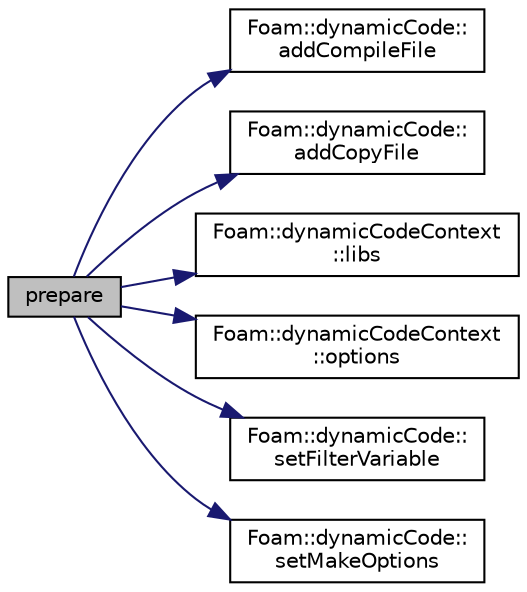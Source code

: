 digraph "prepare"
{
  bgcolor="transparent";
  edge [fontname="Helvetica",fontsize="10",labelfontname="Helvetica",labelfontsize="10"];
  node [fontname="Helvetica",fontsize="10",shape=record];
  rankdir="LR";
  Node1 [label="prepare",height=0.2,width=0.4,color="black", fillcolor="grey75", style="filled", fontcolor="black"];
  Node1 -> Node2 [color="midnightblue",fontsize="10",style="solid",fontname="Helvetica"];
  Node2 [label="Foam::dynamicCode::\laddCompileFile",height=0.2,width=0.4,color="black",URL="$a00595.html#ab932e125a2e17fa04beab188c1781840",tooltip="Add a file template name, which will be found and filtered. "];
  Node1 -> Node3 [color="midnightblue",fontsize="10",style="solid",fontname="Helvetica"];
  Node3 [label="Foam::dynamicCode::\laddCopyFile",height=0.2,width=0.4,color="black",URL="$a00595.html#a3e6d06804baa008db6c1acb729a67335",tooltip="Add a file template name, which will be found and filtered. "];
  Node1 -> Node4 [color="midnightblue",fontsize="10",style="solid",fontname="Helvetica"];
  Node4 [label="Foam::dynamicCodeContext\l::libs",height=0.2,width=0.4,color="black",URL="$a00596.html#a1f1ebb14a599673695847961084ccc4c",tooltip="Return the code-libs. "];
  Node1 -> Node5 [color="midnightblue",fontsize="10",style="solid",fontname="Helvetica"];
  Node5 [label="Foam::dynamicCodeContext\l::options",height=0.2,width=0.4,color="black",URL="$a00596.html#a19eaf3af3ac7d73875d03dff96faf7fb",tooltip="Return the code-options. "];
  Node1 -> Node6 [color="midnightblue",fontsize="10",style="solid",fontname="Helvetica"];
  Node6 [label="Foam::dynamicCode::\lsetFilterVariable",height=0.2,width=0.4,color="black",URL="$a00595.html#a80f44414f16a1884b0be910ab4b85e1c",tooltip="Define a filter variable. "];
  Node1 -> Node7 [color="midnightblue",fontsize="10",style="solid",fontname="Helvetica"];
  Node7 [label="Foam::dynamicCode::\lsetMakeOptions",height=0.2,width=0.4,color="black",URL="$a00595.html#af9654a82113736449bf71b216516e550",tooltip="Define contents for Make/options. "];
}
